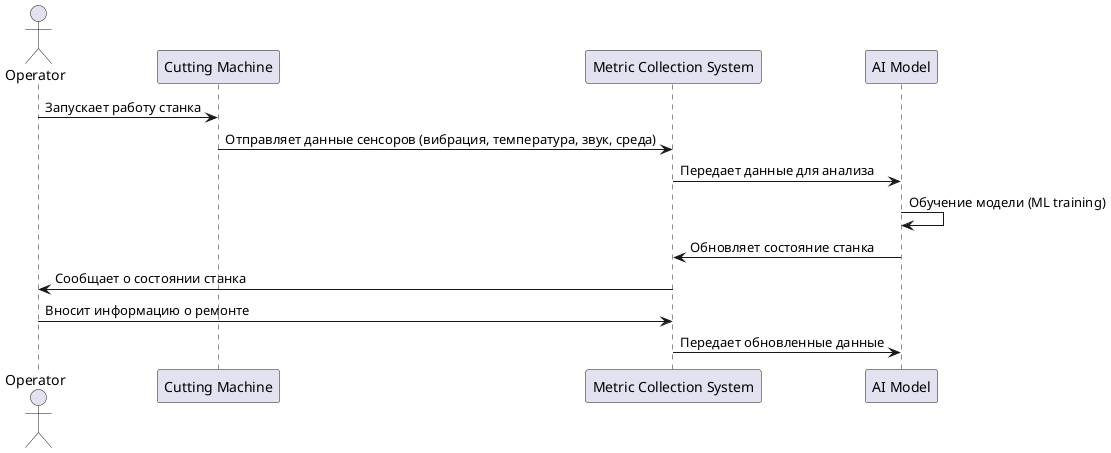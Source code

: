 @startuml

actor Operator
participant "Cutting Machine" as CM
participant "Metric Collection System" as DB
participant "AI Model" as AI

Operator -> CM: Запускает работу станка
CM -> DB: Отправляет данные сенсоров (вибрация, температура, звук, среда)
DB -> AI: Передает данные для анализа

AI -> AI: Обучение модели (ML training)
AI -> DB: Обновляет состояние станка
DB -> Operator: Сообщает о состоянии станка

Operator -> DB: Вносит информацию о ремонте
DB -> AI: Передает обновленные данные

@enduml
